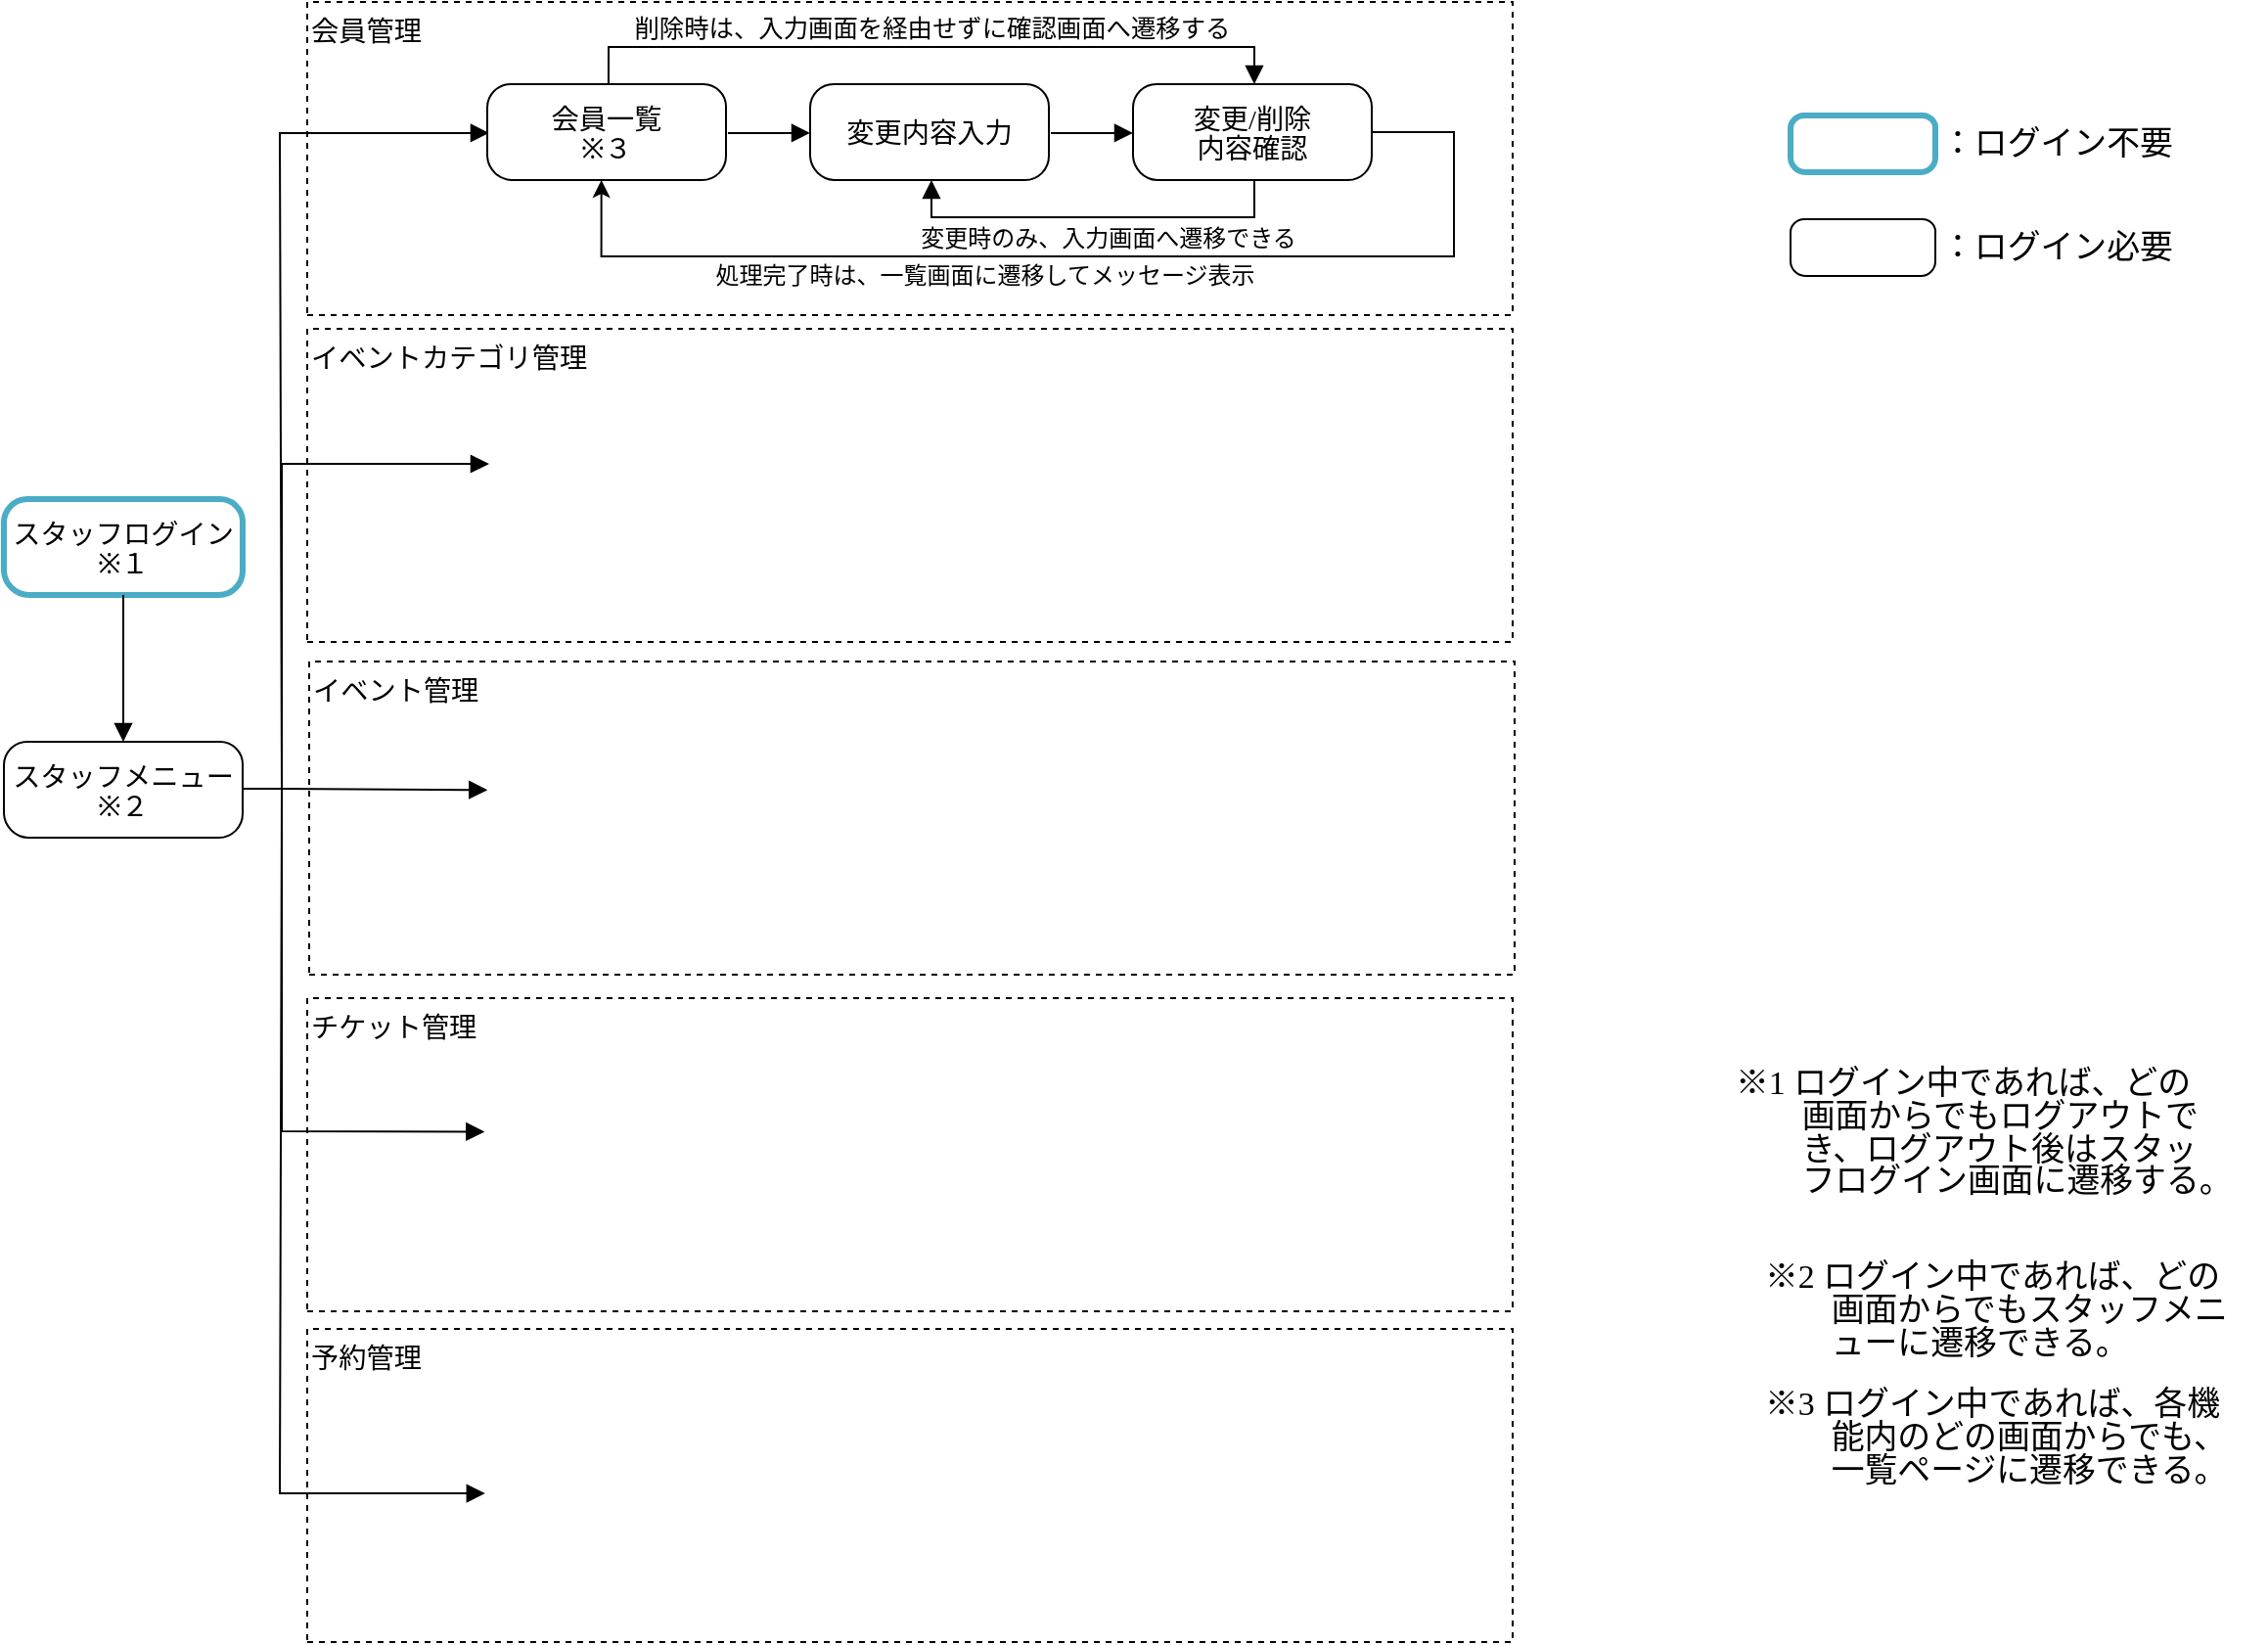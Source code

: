 <mxfile pages="3">
    <diagram name="システム設計_配布用" id="sgwJqVu7yTM6uOG9v_E3">
        <mxGraphModel dx="1294" dy="1049" grid="0" gridSize="10" guides="1" tooltips="1" connect="1" arrows="1" fold="1" page="1" pageScale="1" pageWidth="1200" pageHeight="1600" math="0" shadow="0">
            <root>
                <mxCell id="niFsx6IB9EVzYvFYtiMy-0"/>
                <mxCell id="niFsx6IB9EVzYvFYtiMy-1" parent="niFsx6IB9EVzYvFYtiMy-0"/>
                <mxCell id="niFsx6IB9EVzYvFYtiMy-2" value="" style="group" parent="niFsx6IB9EVzYvFYtiMy-1" connectable="0" vertex="1">
                    <mxGeometry x="22" y="300" width="1156" height="838" as="geometry"/>
                </mxCell>
                <mxCell id="niFsx6IB9EVzYvFYtiMy-3" value="&lt;div style=&quot;font-size: 1px&quot;&gt;&lt;p style=&quot;align:center;margin-left:0;margin-right:0;margin-top:0px;margin-bottom:0px;text-indent:0;valign:middle;direction:ltr;&quot;&gt;&lt;font style=&quot;font-size:14.11px;font-family:Yu Gothic Medium;color:#000000;direction:ltr;letter-spacing:0px;line-height:100%;opacity:1&quot;&gt;スタッフメニュー&lt;br/&gt;※２&lt;br/&gt;&lt;/font&gt;&lt;/p&gt;&lt;/div&gt;" style="verticalAlign=middle;align=center;vsdxID=1509;fillColor=#FFFFFF;gradientColor=none;shape=stencil(vVTbEoIgEP0aHmUUMvW5y38whcpE4qxU9vfBYJOi9OT4tpezLOewLKKHrmYtRyTuNKgbf4mrrhE9IkJEU3MQ2liInhA9lAp4BerRXJ3fMou01l097Qm9q0tiW0Li99d1/tlhpWhG2GI1LIOLyYF3BxjAZIfz3IX6afn3uCzFSTIgItaLLgKlmRaqcfkBLRlUPDLNolKyapLqXpy3s/AiFb+5vV4RZlPgNPX4UJxN+XjqxFtRWewbIL0G0lcmp7OX3k2VCUm9gTihEQvMLN7nHpk9Tv2xXfwEm8zsv+9njN8+KIWUbp2M8/7+MCG3e+jpAw==);strokeColor=#000000;spacingLeft=-1;spacingRight=-1;labelBackgroundColor=none;rounded=0;html=1;whiteSpace=wrap;" parent="niFsx6IB9EVzYvFYtiMy-2" vertex="1">
                    <mxGeometry y="378" width="122" height="49" as="geometry"/>
                </mxCell>
                <mxCell id="niFsx6IB9EVzYvFYtiMy-4" value="&lt;div style=&quot;font-size: 1px&quot;&gt;&lt;p style=&quot;align:center;margin-left:0;margin-right:0;margin-top:0px;margin-bottom:0px;text-indent:0;valign:middle;direction:ltr;&quot;&gt;&lt;font style=&quot;font-size:14.11px;font-family:Yu Gothic Medium;color:#000000;direction:ltr;letter-spacing:0px;line-height:100%;opacity:1&quot;&gt;スタッフログイン&lt;br/&gt;※１&lt;br/&gt;&lt;/font&gt;&lt;/p&gt;&lt;/div&gt;" style="verticalAlign=middle;align=center;vsdxID=1510;fillColor=#FFFFFF;gradientColor=none;shape=stencil(vVTbEoIgEP0aHmUUMvW5y38whcpE4qxU9vfBYJOi9OT4tpezLOewLKKHrmYtRyTuNKgbf4mrrhE9IkJEU3MQ2liInhA9lAp4BerRXJ3fMou01l097Qm9q0tiW0Li99d1/tlhpWhG2GI1LIOLyYF3BxjAZIfz3IX6afn3uCzFSTIgItaLLgKlmRaqcfkBLRlUPDLNolKyapLqXpy3s/AiFb+5vV4RZlPgNPX4UJxN+XjqxFtRWewbIL0G0lcmp7OX3k2VCUm9gTihEQvMLN7nHpk9Tv2xXfwEm8zsv+9njN8+KIWUbp2M8/7+MCG3e+jpAw==);strokeColor=#4bacc6;strokeWidth=3;spacingLeft=-1;spacingRight=-1;labelBackgroundColor=none;rounded=0;html=1;whiteSpace=wrap;" parent="niFsx6IB9EVzYvFYtiMy-2" vertex="1">
                    <mxGeometry y="254" width="122" height="49" as="geometry"/>
                </mxCell>
                <mxCell id="niFsx6IB9EVzYvFYtiMy-5" value="&lt;div style=&quot;font-size: 1px&quot;&gt;&lt;p style=&quot;align:left;margin-left:0;margin-right:0;margin-top:0px;margin-bottom:0px;text-indent:0;valign:middle;direction:ltr;&quot;&gt;&lt;font style=&quot;font-size:16.93px;font-family:Yu Gothic Medium;color:#000000;direction:ltr;letter-spacing:0px;line-height:100%;opacity:1&quot;&gt;※2 ログイン中であれば、どの&lt;br/&gt;　　画面からでもスタッフメニ&lt;br/&gt;　　ューに遷移できる。&lt;br/&gt;&lt;/font&gt;&lt;/p&gt;&lt;/div&gt;" style="verticalAlign=middle;align=left;vsdxID=1517;fillColor=none;gradientColor=none;shape=stencil(nZBLDoAgDERP0z3SIyjew0SURgSD+Lu9kMZoXLhwN9O+tukAlrNpJg1SzDH4QW/URgNYgZTkjA4UkwJUgGXng+6DX1zLfmoymdXo17xh5zmRJ6Q42BWCfc2oJfdAr+Yv+AP9Cb7OJ3H/2JG1HNGz/84klThPVCc=);strokeColor=none;labelBackgroundColor=none;rounded=0;html=1;whiteSpace=wrap;" parent="niFsx6IB9EVzYvFYtiMy-2" vertex="1">
                    <mxGeometry x="898" y="641" width="250" height="55" as="geometry"/>
                </mxCell>
                <mxCell id="niFsx6IB9EVzYvFYtiMy-6" value="&lt;div style=&quot;font-size: 1px&quot;&gt;&lt;p style=&quot;align:left;margin-left:0;margin-right:0;margin-top:0px;margin-bottom:0px;text-indent:0;valign:middle;direction:ltr;&quot;&gt;&lt;font style=&quot;font-size:16.93px;font-family:Yu Gothic Medium;color:#000000;direction:ltr;letter-spacing:0px;line-height:100%;opacity:1&quot;&gt;※3 ログイン中であれば、各機&lt;br/&gt;　　能内のどの画面からでも、&lt;br/&gt;　　一覧ページに遷移できる。&lt;br/&gt;&lt;/font&gt;&lt;/p&gt;&lt;/div&gt;" style="verticalAlign=middle;align=left;vsdxID=1518;fillColor=none;gradientColor=none;shape=stencil(nZBLDoAgDERP0z3SIyjew0SURgSD+Lu9kMZoXLhwN9O+tukAlrNpJg1SzDH4QW/URgNYgZTkjA4UkwJUgGXng+6DX1zLfmoymdXo17xh5zmRJ6Q42BWCfc2oJfdAr+Yv+AP9Cb7OJ3H/2JG1HNGz/84klThPVCc=);strokeColor=none;labelBackgroundColor=none;rounded=0;html=1;whiteSpace=wrap;" parent="niFsx6IB9EVzYvFYtiMy-2" vertex="1">
                    <mxGeometry x="898" y="706" width="250" height="55" as="geometry"/>
                </mxCell>
                <mxCell id="niFsx6IB9EVzYvFYtiMy-7" value="&lt;div style=&quot;font-size: 1px&quot;&gt;&lt;p style=&quot;align:left;margin-left:0;margin-right:0;margin-top:0px;margin-bottom:0px;text-indent:0;valign:middle;direction:ltr;&quot;&gt;&lt;font style=&quot;font-size:16.93px;font-family:Yu Gothic Medium;color:#000000;direction:ltr;letter-spacing:0px;line-height:100%;opacity:1&quot;&gt;※1 ログイン中であれば、どの&lt;br/&gt;　　画面からでもログアウトで&lt;br/&gt;　　き、ログアウト後はスタッ&lt;br/&gt;　　フログイン画面に遷移する。&lt;br/&gt;&lt;/font&gt;&lt;/p&gt;&lt;/div&gt;" style="verticalAlign=middle;align=left;vsdxID=1519;fillColor=none;gradientColor=none;shape=stencil(nZBLDoAgDERP0z3SIyjew0SURgSD+Lu9kMZoXLhwN9O+tukAlrNpJg1SzDH4QW/URgNYgZTkjA4UkwJUgGXng+6DX1zLfmoymdXo17xh5zmRJ6Q42BWCfc2oJfdAr+Yv+AP9Cb7OJ3H/2JG1HNGz/84klThPVCc=);strokeColor=none;labelBackgroundColor=none;rounded=0;html=1;whiteSpace=wrap;" parent="niFsx6IB9EVzYvFYtiMy-2" vertex="1">
                    <mxGeometry x="883" y="543" width="273" height="70" as="geometry"/>
                </mxCell>
                <mxCell id="niFsx6IB9EVzYvFYtiMy-8" value="&lt;div style=&quot;font-size: 1px&quot;&gt;&lt;p style=&quot;align:center;margin-left:0;margin-right:0;margin-top:0px;margin-bottom:0px;text-indent:0;valign:middle;direction:ltr;&quot;&gt;&lt;/p&gt;&lt;/div&gt;" style="verticalAlign=middle;align=center;vsdxID=1575;fillColor=#FFFFFF;gradientColor=none;shape=stencil(vVRLDsIgED0NyxIKRe3azz2I0paIpZmi1tsLoX6K4sp0N5/HDO9lZhBb943oJKKkt2CO8qoOtkFsgyhVbSNBWWchtkVsXRmQNZhzewh+JzzSWydz8RWG8C4n/gklt4cb/F3AatW+Ycu/YQXsXQ6ef8A+5+Ew4inHRRFCw7TCo+KS4zwfEZkYVJ+BscIq04b8iNYCapm5flmlRT1J9Vcpu4/wVzZxc1rgVZkmVGLCIz4UczbhEwlE5qLytW+C9D+QsTI8j5RheLGcKJOSegZxUiOWGlteRGQWz0n+vV+zzOyvDXTG6yRUSutwUd7z8QlxoXB+2PYO);strokeColor=#4bacc6;strokeWidth=3;spacingLeft=-1;spacingRight=-1;labelBackgroundColor=none;rounded=0;html=1;whiteSpace=wrap;" parent="niFsx6IB9EVzYvFYtiMy-2" vertex="1">
                    <mxGeometry x="913" y="58" width="74" height="29" as="geometry"/>
                </mxCell>
                <mxCell id="niFsx6IB9EVzYvFYtiMy-9" value="&lt;div style=&quot;font-size: 1px&quot;&gt;&lt;p style=&quot;align:center;margin-left:0;margin-right:0;margin-top:0px;margin-bottom:0px;text-indent:0;valign:middle;direction:ltr;&quot;&gt;&lt;/p&gt;&lt;/div&gt;" style="verticalAlign=middle;align=center;vsdxID=1576;fillColor=#FFFFFF;gradientColor=none;shape=stencil(vVRLDsIgED0NyxIKRe3azz2I0paIpZmi1tsLoX6K4sp0N5/HDO9lZhBb943oJKKkt2CO8qoOtkFsgyhVbSNBWWchtkVsXRmQNZhzewh+JzzSWydz8RWG8C4n/gklt4cb/F3AatW+Ycu/YQXsXQ6ef8A+5+Ew4inHRRFCw7TCo+KS4zwfEZkYVJ+BscIq04b8iNYCapm5flmlRT1J9Vcpu4/wVzZxc1rgVZkmVGLCIz4UczbhEwlE5qLytW+C9D+QsTI8j5RheLGcKJOSegZxUiOWGlteRGQWz0n+vV+zzOyvDXTG6yRUSutwUd7z8QlxoXB+2PYO);strokeColor=#000000;spacingLeft=-1;spacingRight=-1;labelBackgroundColor=none;rounded=0;html=1;whiteSpace=wrap;" parent="niFsx6IB9EVzYvFYtiMy-2" vertex="1">
                    <mxGeometry x="913" y="111" width="74" height="29" as="geometry"/>
                </mxCell>
                <mxCell id="niFsx6IB9EVzYvFYtiMy-10" value="&lt;div style=&quot;font-size: 1px&quot;&gt;&lt;p style=&quot;align:left;margin-left:0;margin-right:0;margin-top:0px;margin-bottom:0px;text-indent:0;valign:middle;direction:ltr;&quot;&gt;&lt;font style=&quot;font-size:16.93px;font-family:Yu Gothic Medium;color:#000000;direction:ltr;letter-spacing:0px;line-height:100%;opacity:1&quot;&gt;：ログイン不要&lt;br/&gt;&lt;/font&gt;&lt;/p&gt;&lt;/div&gt;" style="verticalAlign=middle;align=left;vsdxID=1577;fillColor=none;gradientColor=none;shape=stencil(nZBLDoAgDERP0z3SIyjew0SURgSD+Lu9kMZoXLhwN9O+tukAlrNpJg1SzDH4QW/URgNYgZTkjA4UkwJUgGXng+6DX1zLfmoymdXo17xh5zmRJ6Q42BWCfc2oJfdAr+Yv+AP9Cb7OJ3H/2JG1HNGz/84klThPVCc=);strokeColor=none;labelBackgroundColor=none;rounded=0;html=1;whiteSpace=wrap;" parent="niFsx6IB9EVzYvFYtiMy-2" vertex="1">
                    <mxGeometry x="988" y="58" width="145" height="29" as="geometry"/>
                </mxCell>
                <mxCell id="niFsx6IB9EVzYvFYtiMy-11" value="&lt;div style=&quot;font-size: 1px&quot;&gt;&lt;p style=&quot;align:left;margin-left:0;margin-right:0;margin-top:0px;margin-bottom:0px;text-indent:0;valign:middle;direction:ltr;&quot;&gt;&lt;font style=&quot;font-size:16.93px;font-family:Yu Gothic Medium;color:#000000;direction:ltr;letter-spacing:0px;line-height:100%;opacity:1&quot;&gt;：ログイン必要&lt;br/&gt;&lt;/font&gt;&lt;/p&gt;&lt;/div&gt;" style="verticalAlign=middle;align=left;vsdxID=1578;fillColor=none;gradientColor=none;shape=stencil(nZBLDoAgDERP0z3SIyjew0SURgSD+Lu9kMZoXLhwN9O+tukAlrNpJg1SzDH4QW/URgNYgZTkjA4UkwJUgGXng+6DX1zLfmoymdXo17xh5zmRJ6Q42BWCfc2oJfdAr+Yv+AP9Cb7OJ3H/2JG1HNGz/84klThPVCc=);strokeColor=none;labelBackgroundColor=none;rounded=0;html=1;whiteSpace=wrap;" parent="niFsx6IB9EVzYvFYtiMy-2" vertex="1">
                    <mxGeometry x="988" y="111" width="145" height="29" as="geometry"/>
                </mxCell>
                <mxCell id="niFsx6IB9EVzYvFYtiMy-12" style="vsdxID=1516;edgeStyle=none;startArrow=none;endArrow=block;startSize=7;endSize=7;strokeColor=#000000;spacingTop=-3;spacingBottom=-3;spacingLeft=-1;spacingRight=-1;verticalAlign=middle;html=1;labelBackgroundColor=none;rounded=0;exitX=1;exitY=0.49;exitDx=0;exitDy=0;exitPerimeter=0;entryX=0.008;entryY=0.51;entryDx=0;entryDy=0;entryPerimeter=0;" parent="niFsx6IB9EVzYvFYtiMy-2" source="niFsx6IB9EVzYvFYtiMy-3" target="niFsx6IB9EVzYvFYtiMy-20" edge="1">
                    <mxGeometry relative="1" as="geometry">
                        <mxPoint y="-1" as="offset"/>
                        <Array as="points">
                            <mxPoint x="142" y="402"/>
                            <mxPoint x="141" y="67"/>
                        </Array>
                    </mxGeometry>
                </mxCell>
                <mxCell id="niFsx6IB9EVzYvFYtiMy-13" style="vsdxID=1515;edgeStyle=none;startArrow=none;endArrow=block;startSize=7;endSize=7;strokeColor=#000000;spacingTop=-3;spacingBottom=-3;spacingLeft=-1;spacingRight=-1;verticalAlign=middle;html=1;labelBackgroundColor=none;rounded=0;exitX=1;exitY=0.49;exitDx=0;exitDy=0;exitPerimeter=0;entryX=-0.009;entryY=0.592;entryDx=0;entryDy=0;entryPerimeter=0;" parent="niFsx6IB9EVzYvFYtiMy-2" source="niFsx6IB9EVzYvFYtiMy-3" edge="1">
                    <mxGeometry relative="1" as="geometry">
                        <mxPoint y="-1" as="offset"/>
                        <Array as="points">
                            <mxPoint x="142" y="402"/>
                            <mxPoint x="141" y="762"/>
                        </Array>
                        <mxPoint x="245.902" y="762.008" as="targetPoint"/>
                    </mxGeometry>
                </mxCell>
                <mxCell id="niFsx6IB9EVzYvFYtiMy-14" style="vsdxID=1514;edgeStyle=none;startArrow=none;endArrow=block;startSize=7;endSize=7;strokeColor=#000000;spacingTop=-3;spacingBottom=-3;spacingLeft=-1;spacingRight=-1;verticalAlign=middle;html=1;labelBackgroundColor=none;rounded=0;exitX=1;exitY=0.49;exitDx=0;exitDy=0;exitPerimeter=0;entryX=-0.011;entryY=0.536;entryDx=0;entryDy=0;entryPerimeter=0;" parent="niFsx6IB9EVzYvFYtiMy-2" source="niFsx6IB9EVzYvFYtiMy-3" edge="1">
                    <mxGeometry relative="1" as="geometry">
                        <mxPoint y="-1" as="offset"/>
                        <Array as="points">
                            <mxPoint x="142" y="402"/>
                            <mxPoint x="142" y="577"/>
                        </Array>
                        <mxPoint x="245.658" y="577.264" as="targetPoint"/>
                    </mxGeometry>
                </mxCell>
                <mxCell id="niFsx6IB9EVzYvFYtiMy-15" style="vsdxID=1513;edgeStyle=none;startArrow=none;endArrow=block;startSize=7;endSize=7;strokeColor=#000000;spacingTop=-3;spacingBottom=-3;spacingLeft=-1;spacingRight=-1;verticalAlign=middle;html=1;labelBackgroundColor=none;rounded=0;exitX=1;exitY=0.49;exitDx=0;exitDy=0;exitPerimeter=0;entryX=-0.007;entryY=0.483;entryDx=0;entryDy=0;entryPerimeter=0;" parent="niFsx6IB9EVzYvFYtiMy-2" source="niFsx6IB9EVzYvFYtiMy-3" edge="1">
                    <mxGeometry relative="1" as="geometry">
                        <mxPoint as="offset"/>
                        <Array as="points">
                            <mxPoint x="141" y="402"/>
                            <mxPoint x="141" y="401.93"/>
                        </Array>
                        <mxPoint x="247.146" y="402.667" as="targetPoint"/>
                    </mxGeometry>
                </mxCell>
                <mxCell id="niFsx6IB9EVzYvFYtiMy-16" style="vsdxID=1511;edgeStyle=none;startArrow=none;endArrow=block;startSize=7;endSize=7;strokeColor=#000000;spacingTop=-3;spacingBottom=-3;spacingLeft=-1;spacingRight=-1;verticalAlign=middle;html=1;labelBackgroundColor=none;rounded=0;" parent="niFsx6IB9EVzYvFYtiMy-2" source="niFsx6IB9EVzYvFYtiMy-4" target="niFsx6IB9EVzYvFYtiMy-3" edge="1">
                    <mxGeometry relative="1" as="geometry">
                        <Array as="points">
                            <mxPoint x="61" y="303"/>
                        </Array>
                    </mxGeometry>
                </mxCell>
                <mxCell id="niFsx6IB9EVzYvFYtiMy-17" value="&lt;div style=&quot;font-size: 1px&quot;&gt;&lt;/div&gt;" style="text;vsdxID=1511;edgeStyle=none;startArrow=none;endArrow=block;startSize=7;endSize=7;strokeColor=none;spacingTop=-3;spacingBottom=-3;spacingLeft=-1;spacingRight=-1;verticalAlign=middle;html=1;labelBackgroundColor=none;rounded=0;align=center;fillColor=none;gradientColor=none;whiteSpace=wrap;horizontal=0;rotation=359.38;;html=1;;rotation=270" parent="niFsx6IB9EVzYvFYtiMy-16" vertex="1">
                    <mxGeometry width="70.56" height="19.76" relative="1" as="geometry">
                        <mxPoint x="-35.28" y="-9.88" as="offset"/>
                    </mxGeometry>
                </mxCell>
                <mxCell id="niFsx6IB9EVzYvFYtiMy-18" value="" style="group" parent="niFsx6IB9EVzYvFYtiMy-2" connectable="0" vertex="1">
                    <mxGeometry x="155" width="616" height="160" as="geometry"/>
                </mxCell>
                <mxCell id="niFsx6IB9EVzYvFYtiMy-19" value="&lt;div style=&quot;font-size: 1px&quot;&gt;&lt;p style=&quot;align:left;margin-left:0;margin-right:0;margin-top:0px;margin-bottom:0px;text-indent:0;valign:top;direction:ltr;&quot;&gt;&lt;font style=&quot;font-size:14.11px;font-family:Yu Gothic Medium;color:#000000;direction:ltr;letter-spacing:0px;line-height:120%;opacity:1&quot;&gt;会員管理&lt;br/&gt;&lt;/font&gt;&lt;/p&gt;&lt;/div&gt;" style="verticalAlign=top;align=left;vsdxID=1521;fillColor=none;gradientColor=none;shape=stencil(nZBLDoAgDERP0z3SIyjew0SURgSD+Lu9kMZoXLhwN9O+tukAlrNpJg1SzDH4QW/URgNYgZTkjA4UkwJUgGXng+6DX1zLfmoymdXo17xh5zmRJ6Q42BWCfc2oJfdAr+Yv+AP9Cb7OJ3H/2JG1HNGz/84klThPVCc=);dashed=1;labelBackgroundColor=none;rounded=0;html=1;whiteSpace=wrap;" parent="niFsx6IB9EVzYvFYtiMy-18" vertex="1">
                    <mxGeometry width="616" height="160" as="geometry"/>
                </mxCell>
                <mxCell id="niFsx6IB9EVzYvFYtiMy-20" value="&lt;div style=&quot;font-size: 1px&quot;&gt;&lt;p style=&quot;align:center;margin-left:0;margin-right:0;margin-top:0px;margin-bottom:0px;text-indent:0;valign:middle;direction:ltr;&quot;&gt;&lt;font style=&quot;font-size:14.11px;font-family:Yu Gothic Medium;color:#000000;direction:ltr;letter-spacing:0px;line-height:100%;opacity:1&quot;&gt;会員一覧&lt;br/&gt;※&lt;/font&gt;&lt;font style=&quot;font-size:14.11px;font-family:Yu Gothic Medium;color:#000000;direction:ltr;letter-spacing:0px;line-height:100%;opacity:1&quot;&gt;３&lt;/font&gt;&lt;font style=&quot;font-size:14.11px;font-family:Yu Gothic Medium;color:#000000;direction:ltr;letter-spacing:0px;line-height:100%;opacity:1&quot;&gt;&lt;br/&gt;&lt;/font&gt;&lt;/p&gt;&lt;/div&gt;" style="verticalAlign=middle;align=center;vsdxID=1523;fillColor=#FFFFFF;gradientColor=none;shape=stencil(vVTbEoIgEP0aHmUUMvW5y38whcpE4qxU9vfBYJOi9OT4tpezLOewLKKHrmYtRyTuNKgbf4mrrhE9IkJEU3MQ2liInhA9lAp4BerRXJ3fMou01l097Qm9q0tiW0Li99d1/tlhpWhG2GI1LIOLyYF3BxjAZIfz3IX6afn3uCzFSTIgItaLLgKlmRaqcfkBLRlUPDLNolKyapLqXpy3s/AiFb+5vV4RZlPgNPX4UJxN+XjqxFtRWewbIL0G0lcmp7OX3k2VCUm9gTihEQvMLN7nHpk9Tv2xXfwEm8zsv+9njN8+KIWUbp2M8/7+MCG3e+jpAw==);strokeColor=#000000;spacingLeft=-1;spacingRight=-1;labelBackgroundColor=none;rounded=0;html=1;whiteSpace=wrap;" parent="niFsx6IB9EVzYvFYtiMy-18" vertex="1">
                    <mxGeometry x="92" y="42" width="122" height="49" as="geometry"/>
                </mxCell>
                <mxCell id="niFsx6IB9EVzYvFYtiMy-21" value="&lt;div style=&quot;font-size: 1px&quot;&gt;&lt;p style=&quot;align:center;margin-left:0;margin-right:0;margin-top:0px;margin-bottom:0px;text-indent:0;valign:middle;direction:ltr;&quot;&gt;&lt;font style=&quot;font-size:14.11px;font-family:Yu Gothic Medium;color:#000000;direction:ltr;letter-spacing:0px;line-height:100%;opacity:1&quot;&gt;変更内容入力&lt;/font&gt;&lt;font style=&quot;font-size:14.11px;font-family:Yu Gothic Medium;color:#000000;direction:ltr;letter-spacing:0px;line-height:100%;opacity:1&quot;&gt;&lt;br/&gt;&lt;/font&gt;&lt;/p&gt;&lt;/div&gt;" style="verticalAlign=middle;align=center;vsdxID=1524;fillColor=#FFFFFF;gradientColor=none;shape=stencil(vVTbEoIgEP0aHmUUMvW5y38whcpE4qxU9vfBYJOi9OT4tpezLOewLKKHrmYtRyTuNKgbf4mrrhE9IkJEU3MQ2liInhA9lAp4BerRXJ3fMou01l097Qm9q0tiW0Li99d1/tlhpWhG2GI1LIOLyYF3BxjAZIfz3IX6afn3uCzFSTIgItaLLgKlmRaqcfkBLRlUPDLNolKyapLqXpy3s/AiFb+5vV4RZlPgNPX4UJxN+XjqxFtRWewbIL0G0lcmp7OX3k2VCUm9gTihEQvMLN7nHpk9Tv2xXfwEm8zsv+9njN8+KIWUbp2M8/7+MCG3e+jpAw==);strokeColor=#000000;spacingLeft=-1;spacingRight=-1;labelBackgroundColor=none;rounded=0;html=1;whiteSpace=wrap;" parent="niFsx6IB9EVzYvFYtiMy-18" vertex="1">
                    <mxGeometry x="257" y="42" width="122" height="49" as="geometry"/>
                </mxCell>
                <mxCell id="niFsx6IB9EVzYvFYtiMy-22" value="&lt;div style=&quot;font-size: 1px&quot;&gt;&lt;p style=&quot;align:center;margin-left:0;margin-right:0;margin-top:0px;margin-bottom:0px;text-indent:0;valign:middle;direction:ltr;&quot;&gt;&lt;font style=&quot;font-size:14.11px;font-family:Yu Gothic Medium;color:#000000;direction:ltr;letter-spacing:0px;line-height:100%;opacity:1&quot;&gt;変更/削除&lt;br/&gt;&lt;/font&gt;&lt;/p&gt;&lt;p style=&quot;align:center;margin-left:0;margin-right:0;margin-top:0px;margin-bottom:0px;text-indent:0;valign:middle;direction:ltr;&quot;&gt;&lt;font style=&quot;font-size:14.11px;font-family:Yu Gothic Medium;color:#000000;direction:ltr;letter-spacing:0px;line-height:100%;opacity:1&quot;&gt;内容確認&lt;br/&gt;&lt;/font&gt;&lt;/p&gt;&lt;/div&gt;" style="verticalAlign=middle;align=center;vsdxID=1525;fillColor=#FFFFFF;gradientColor=none;shape=stencil(vVTbEoIgEP0aHmUUMvW5y38whcpE4qxU9vfBYJOi9OT4tpezLOewLKKHrmYtRyTuNKgbf4mrrhE9IkJEU3MQ2liInhA9lAp4BerRXJ3fMou01l097Qm9q0tiW0Li99d1/tlhpWhG2GI1LIOLyYF3BxjAZIfz3IX6afn3uCzFSTIgItaLLgKlmRaqcfkBLRlUPDLNolKyapLqXpy3s/AiFb+5vV4RZlPgNPX4UJxN+XjqxFtRWewbIL0G0lcmp7OX3k2VCUm9gTihEQvMLN7nHpk9Tv2xXfwEm8zsv+9njN8+KIWUbp2M8/7+MCG3e+jpAw==);strokeColor=#000000;spacingLeft=-1;spacingRight=-1;labelBackgroundColor=none;rounded=0;html=1;whiteSpace=wrap;" parent="niFsx6IB9EVzYvFYtiMy-18" vertex="1">
                    <mxGeometry x="422" y="42" width="122" height="49" as="geometry"/>
                </mxCell>
                <mxCell id="niFsx6IB9EVzYvFYtiMy-23" value="&lt;div style=&quot;font-size: 1px&quot;&gt;&lt;p style=&quot;align:center;margin-left:0;margin-right:0;margin-top:0px;margin-bottom:0px;text-indent:0;valign:middle;direction:ltr;&quot;&gt;&lt;font style=&quot;font-size:12.7px;font-family:Yu Gothic Medium;color:#000000;direction:ltr;letter-spacing:0px;line-height:100%;opacity:1&quot;&gt;削除時は、入力画面を経由せずに確認画面へ遷移する&lt;br/&gt;&lt;/font&gt;&lt;/p&gt;&lt;/div&gt;" style="vsdxID=1530;edgeStyle=none;startArrow=none;endArrow=block;startSize=7;endSize=7;strokeColor=#000000;spacingTop=-3;spacingBottom=-3;spacingLeft=-1;spacingRight=-1;verticalAlign=middle;html=1;labelBackgroundColor=none;rounded=0;align=center;exitX=0.508;exitY=0;exitDx=0;exitDy=0;exitPerimeter=0;entryX=0.508;entryY=0;entryDx=0;entryDy=0;entryPerimeter=0;" parent="niFsx6IB9EVzYvFYtiMy-18" source="niFsx6IB9EVzYvFYtiMy-20" target="niFsx6IB9EVzYvFYtiMy-22" edge="1">
                    <mxGeometry relative="1" as="geometry">
                        <mxPoint y="-9" as="offset"/>
                        <Array as="points">
                            <mxPoint x="154" y="23"/>
                            <mxPoint x="484" y="23"/>
                        </Array>
                    </mxGeometry>
                </mxCell>
                <mxCell id="niFsx6IB9EVzYvFYtiMy-24" value="&lt;div&gt;&lt;p style=&quot;margin: 0px ; text-indent: 0px ; direction: ltr&quot;&gt;&lt;font style=&quot;color: rgb(0 , 0 , 0) ; direction: ltr ; letter-spacing: 0px ; line-height: 100% ; opacity: 1 ; font-size: 12px&quot;&gt;変更時のみ、入力画面へ遷移できる&lt;/font&gt;&lt;font style=&quot;font-size: 12.7px ; font-family: &amp;#34;yu gothic medium&amp;#34; ; color: rgb(0 , 0 , 0) ; direction: ltr ; letter-spacing: 0px ; line-height: 100% ; opacity: 1&quot;&gt;&lt;br&gt;&lt;/font&gt;&lt;/p&gt;&lt;/div&gt;" style="vsdxID=1529;edgeStyle=none;startArrow=none;endArrow=block;startSize=7;endSize=7;strokeColor=#000000;spacingTop=-3;spacingBottom=-3;spacingLeft=-1;spacingRight=-1;verticalAlign=middle;html=1;labelBackgroundColor=none;rounded=0;align=center;exitX=0.508;exitY=1;exitDx=0;exitDy=0;exitPerimeter=0;entryX=0.508;entryY=1;entryDx=0;entryDy=0;entryPerimeter=0;" parent="niFsx6IB9EVzYvFYtiMy-18" source="niFsx6IB9EVzYvFYtiMy-22" target="niFsx6IB9EVzYvFYtiMy-21" edge="1">
                    <mxGeometry relative="1" as="geometry">
                        <mxPoint x="7" y="11" as="offset"/>
                        <Array as="points">
                            <mxPoint x="484" y="110"/>
                            <mxPoint x="319" y="110"/>
                        </Array>
                    </mxGeometry>
                </mxCell>
                <mxCell id="niFsx6IB9EVzYvFYtiMy-25" value="&lt;div style=&quot;font-size: 1px&quot;&gt;&lt;/div&gt;" style="vsdxID=1528;edgeStyle=none;startArrow=none;endArrow=block;startSize=7;endSize=7;strokeColor=#000000;spacingTop=-3;spacingBottom=-3;spacingLeft=-1;spacingRight=-1;verticalAlign=middle;html=1;labelBackgroundColor=none;rounded=0;align=center;exitX=1.008;exitY=0.51;exitDx=0;exitDy=0;exitPerimeter=0;entryX=0;entryY=0.51;entryDx=0;entryDy=0;entryPerimeter=0;" parent="niFsx6IB9EVzYvFYtiMy-18" source="niFsx6IB9EVzYvFYtiMy-20" target="niFsx6IB9EVzYvFYtiMy-21" edge="1">
                    <mxGeometry relative="1" as="geometry">
                        <Array as="points"/>
                    </mxGeometry>
                </mxCell>
                <mxCell id="niFsx6IB9EVzYvFYtiMy-26" value="&lt;div style=&quot;font-size: 1px&quot;&gt;&lt;/div&gt;" style="vsdxID=1527;edgeStyle=none;startArrow=none;endArrow=block;startSize=7;endSize=7;strokeColor=#000000;spacingTop=-3;spacingBottom=-3;spacingLeft=-1;spacingRight=-1;verticalAlign=middle;html=1;labelBackgroundColor=none;rounded=0;align=center;exitX=1.008;exitY=0.51;exitDx=0;exitDy=0;exitPerimeter=0;entryX=0;entryY=0.51;entryDx=0;entryDy=0;entryPerimeter=0;" parent="niFsx6IB9EVzYvFYtiMy-18" source="niFsx6IB9EVzYvFYtiMy-21" target="niFsx6IB9EVzYvFYtiMy-22" edge="1">
                    <mxGeometry relative="1" as="geometry">
                        <Array as="points"/>
                    </mxGeometry>
                </mxCell>
                <mxCell id="niFsx6IB9EVzYvFYtiMy-27" value="" style="edgeStyle=orthogonalEdgeStyle;rounded=0;orthogonalLoop=1;jettySize=auto;html=1;fontSize=14;strokeColor=#000000;entryX=0.478;entryY=1;entryDx=0;entryDy=0;entryPerimeter=0;" parent="niFsx6IB9EVzYvFYtiMy-18" source="niFsx6IB9EVzYvFYtiMy-22" target="niFsx6IB9EVzYvFYtiMy-20" edge="1">
                    <mxGeometry relative="1" as="geometry">
                        <mxPoint x="650" y="91" as="sourcePoint"/>
                        <Array as="points">
                            <mxPoint x="586" y="67"/>
                            <mxPoint x="586" y="130"/>
                            <mxPoint x="150" y="130"/>
                        </Array>
                    </mxGeometry>
                </mxCell>
                <mxCell id="niFsx6IB9EVzYvFYtiMy-28" value="処理完了時は、一覧画面に遷移してメッセージ表示" style="edgeLabel;html=1;align=center;verticalAlign=middle;resizable=0;points=[];fontSize=12;fontFamily=Helvetica;" parent="niFsx6IB9EVzYvFYtiMy-27" connectable="0" vertex="1">
                    <mxGeometry x="0.142" y="-1" relative="1" as="geometry">
                        <mxPoint x="-14" y="11" as="offset"/>
                    </mxGeometry>
                </mxCell>
                <mxCell id="niFsx6IB9EVzYvFYtiMy-29" value="" style="group" parent="niFsx6IB9EVzYvFYtiMy-2" connectable="0" vertex="1">
                    <mxGeometry x="155" y="167" width="616" height="160" as="geometry"/>
                </mxCell>
                <mxCell id="niFsx6IB9EVzYvFYtiMy-30" value="&lt;div style=&quot;font-size: 1px&quot;&gt;&lt;p style=&quot;margin-left: 0 ; margin-right: 0 ; margin-top: 0px ; margin-bottom: 0px ; text-indent: 0 ; direction: ltr&quot;&gt;&lt;font style=&quot;font-size: 14.11px ; font-family: &amp;#34;yu gothic medium&amp;#34; ; color: #000000 ; direction: ltr ; letter-spacing: 0px ; line-height: 120% ; opacity: 1&quot;&gt;イベントカテゴリ管理&lt;br&gt;&lt;/font&gt;&lt;/p&gt;&lt;/div&gt;" style="verticalAlign=top;align=left;vsdxID=1521;fillColor=none;gradientColor=none;shape=stencil(nZBLDoAgDERP0z3SIyjew0SURgSD+Lu9kMZoXLhwN9O+tukAlrNpJg1SzDH4QW/URgNYgZTkjA4UkwJUgGXng+6DX1zLfmoymdXo17xh5zmRJ6Q42BWCfc2oJfdAr+Yv+AP9Cb7OJ3H/2JG1HNGz/84klThPVCc=);dashed=1;labelBackgroundColor=none;rounded=0;html=1;whiteSpace=wrap;" parent="niFsx6IB9EVzYvFYtiMy-29" vertex="1">
                    <mxGeometry width="616" height="160" as="geometry"/>
                </mxCell>
                <mxCell id="niFsx6IB9EVzYvFYtiMy-40" style="vsdxID=1512;edgeStyle=none;startArrow=none;endArrow=block;startSize=7;endSize=7;strokeColor=#000000;spacingTop=-3;spacingBottom=-3;spacingLeft=-1;spacingRight=-1;verticalAlign=middle;html=1;labelBackgroundColor=none;rounded=0;exitX=1;exitY=0.49;exitDx=0;exitDy=0;exitPerimeter=0;entryX=0.008;entryY=0.551;entryDx=0;entryDy=0;entryPerimeter=0;" parent="niFsx6IB9EVzYvFYtiMy-2" source="niFsx6IB9EVzYvFYtiMy-3" edge="1">
                    <mxGeometry relative="1" as="geometry">
                        <mxPoint y="-1" as="offset"/>
                        <Array as="points">
                            <mxPoint x="142" y="402"/>
                            <mxPoint x="142" y="236"/>
                        </Array>
                        <mxPoint x="247.976" y="235.999" as="targetPoint"/>
                    </mxGeometry>
                </mxCell>
                <mxCell id="niFsx6IB9EVzYvFYtiMy-41" value="" style="group" parent="niFsx6IB9EVzYvFYtiMy-2" connectable="0" vertex="1">
                    <mxGeometry x="156" y="337" width="616" height="160" as="geometry"/>
                </mxCell>
                <mxCell id="niFsx6IB9EVzYvFYtiMy-42" value="&lt;div style=&quot;font-size: 1px&quot;&gt;&lt;p style=&quot;margin-left: 0 ; margin-right: 0 ; margin-top: 0px ; margin-bottom: 0px ; text-indent: 0 ; direction: ltr&quot;&gt;&lt;font style=&quot;font-size: 14.11px ; font-family: &amp;#34;yu gothic medium&amp;#34; ; color: #000000 ; direction: ltr ; letter-spacing: 0px ; line-height: 120% ; opacity: 1&quot;&gt;イベント管理&lt;br&gt;&lt;/font&gt;&lt;/p&gt;&lt;/div&gt;" style="verticalAlign=top;align=left;vsdxID=1521;fillColor=none;gradientColor=none;shape=stencil(nZBLDoAgDERP0z3SIyjew0SURgSD+Lu9kMZoXLhwN9O+tukAlrNpJg1SzDH4QW/URgNYgZTkjA4UkwJUgGXng+6DX1zLfmoymdXo17xh5zmRJ6Q42BWCfc2oJfdAr+Yv+AP9Cb7OJ3H/2JG1HNGz/84klThPVCc=);dashed=1;labelBackgroundColor=none;rounded=0;html=1;whiteSpace=wrap;" parent="niFsx6IB9EVzYvFYtiMy-41" vertex="1">
                    <mxGeometry width="616" height="160" as="geometry"/>
                </mxCell>
                <mxCell id="niFsx6IB9EVzYvFYtiMy-52" value="" style="group" parent="niFsx6IB9EVzYvFYtiMy-2" connectable="0" vertex="1">
                    <mxGeometry x="155" y="509" width="616" height="160" as="geometry"/>
                </mxCell>
                <mxCell id="niFsx6IB9EVzYvFYtiMy-53" value="&lt;div style=&quot;font-size: 1px&quot;&gt;&lt;p style=&quot;margin-left: 0 ; margin-right: 0 ; margin-top: 0px ; margin-bottom: 0px ; text-indent: 0 ; direction: ltr&quot;&gt;&lt;font style=&quot;font-size: 14.11px ; font-family: &amp;#34;yu gothic medium&amp;#34; ; color: #000000 ; direction: ltr ; letter-spacing: 0px ; line-height: 120% ; opacity: 1&quot;&gt;チケット管理&lt;br&gt;&lt;/font&gt;&lt;/p&gt;&lt;/div&gt;" style="verticalAlign=top;align=left;vsdxID=1521;fillColor=none;gradientColor=none;shape=stencil(nZBLDoAgDERP0z3SIyjew0SURgSD+Lu9kMZoXLhwN9O+tukAlrNpJg1SzDH4QW/URgNYgZTkjA4UkwJUgGXng+6DX1zLfmoymdXo17xh5zmRJ6Q42BWCfc2oJfdAr+Yv+AP9Cb7OJ3H/2JG1HNGz/84klThPVCc=);dashed=1;labelBackgroundColor=none;rounded=0;html=1;whiteSpace=wrap;" parent="niFsx6IB9EVzYvFYtiMy-52" vertex="1">
                    <mxGeometry width="616" height="160" as="geometry"/>
                </mxCell>
                <mxCell id="niFsx6IB9EVzYvFYtiMy-63" value="&lt;div style=&quot;font-size: 1px&quot;&gt;&lt;p style=&quot;margin-left: 0 ; margin-right: 0 ; margin-top: 0px ; margin-bottom: 0px ; text-indent: 0 ; direction: ltr&quot;&gt;&lt;font style=&quot;font-size: 14.11px ; font-family: &amp;#34;yu gothic medium&amp;#34; ; color: #000000 ; direction: ltr ; letter-spacing: 0px ; line-height: 120% ; opacity: 1&quot;&gt;予約管理&lt;br&gt;&lt;/font&gt;&lt;/p&gt;&lt;/div&gt;" style="verticalAlign=top;align=left;vsdxID=1521;fillColor=none;gradientColor=none;shape=stencil(nZBLDoAgDERP0z3SIyjew0SURgSD+Lu9kMZoXLhwN9O+tukAlrNpJg1SzDH4QW/URgNYgZTkjA4UkwJUgGXng+6DX1zLfmoymdXo17xh5zmRJ6Q42BWCfc2oJfdAr+Yv+AP9Cb7OJ3H/2JG1HNGz/84klThPVCc=);dashed=1;labelBackgroundColor=none;rounded=0;html=1;whiteSpace=wrap;" parent="niFsx6IB9EVzYvFYtiMy-2" vertex="1">
                    <mxGeometry x="155" y="678" width="616" height="160" as="geometry"/>
                </mxCell>
            </root>
        </mxGraphModel>
    </diagram>
</mxfile>
